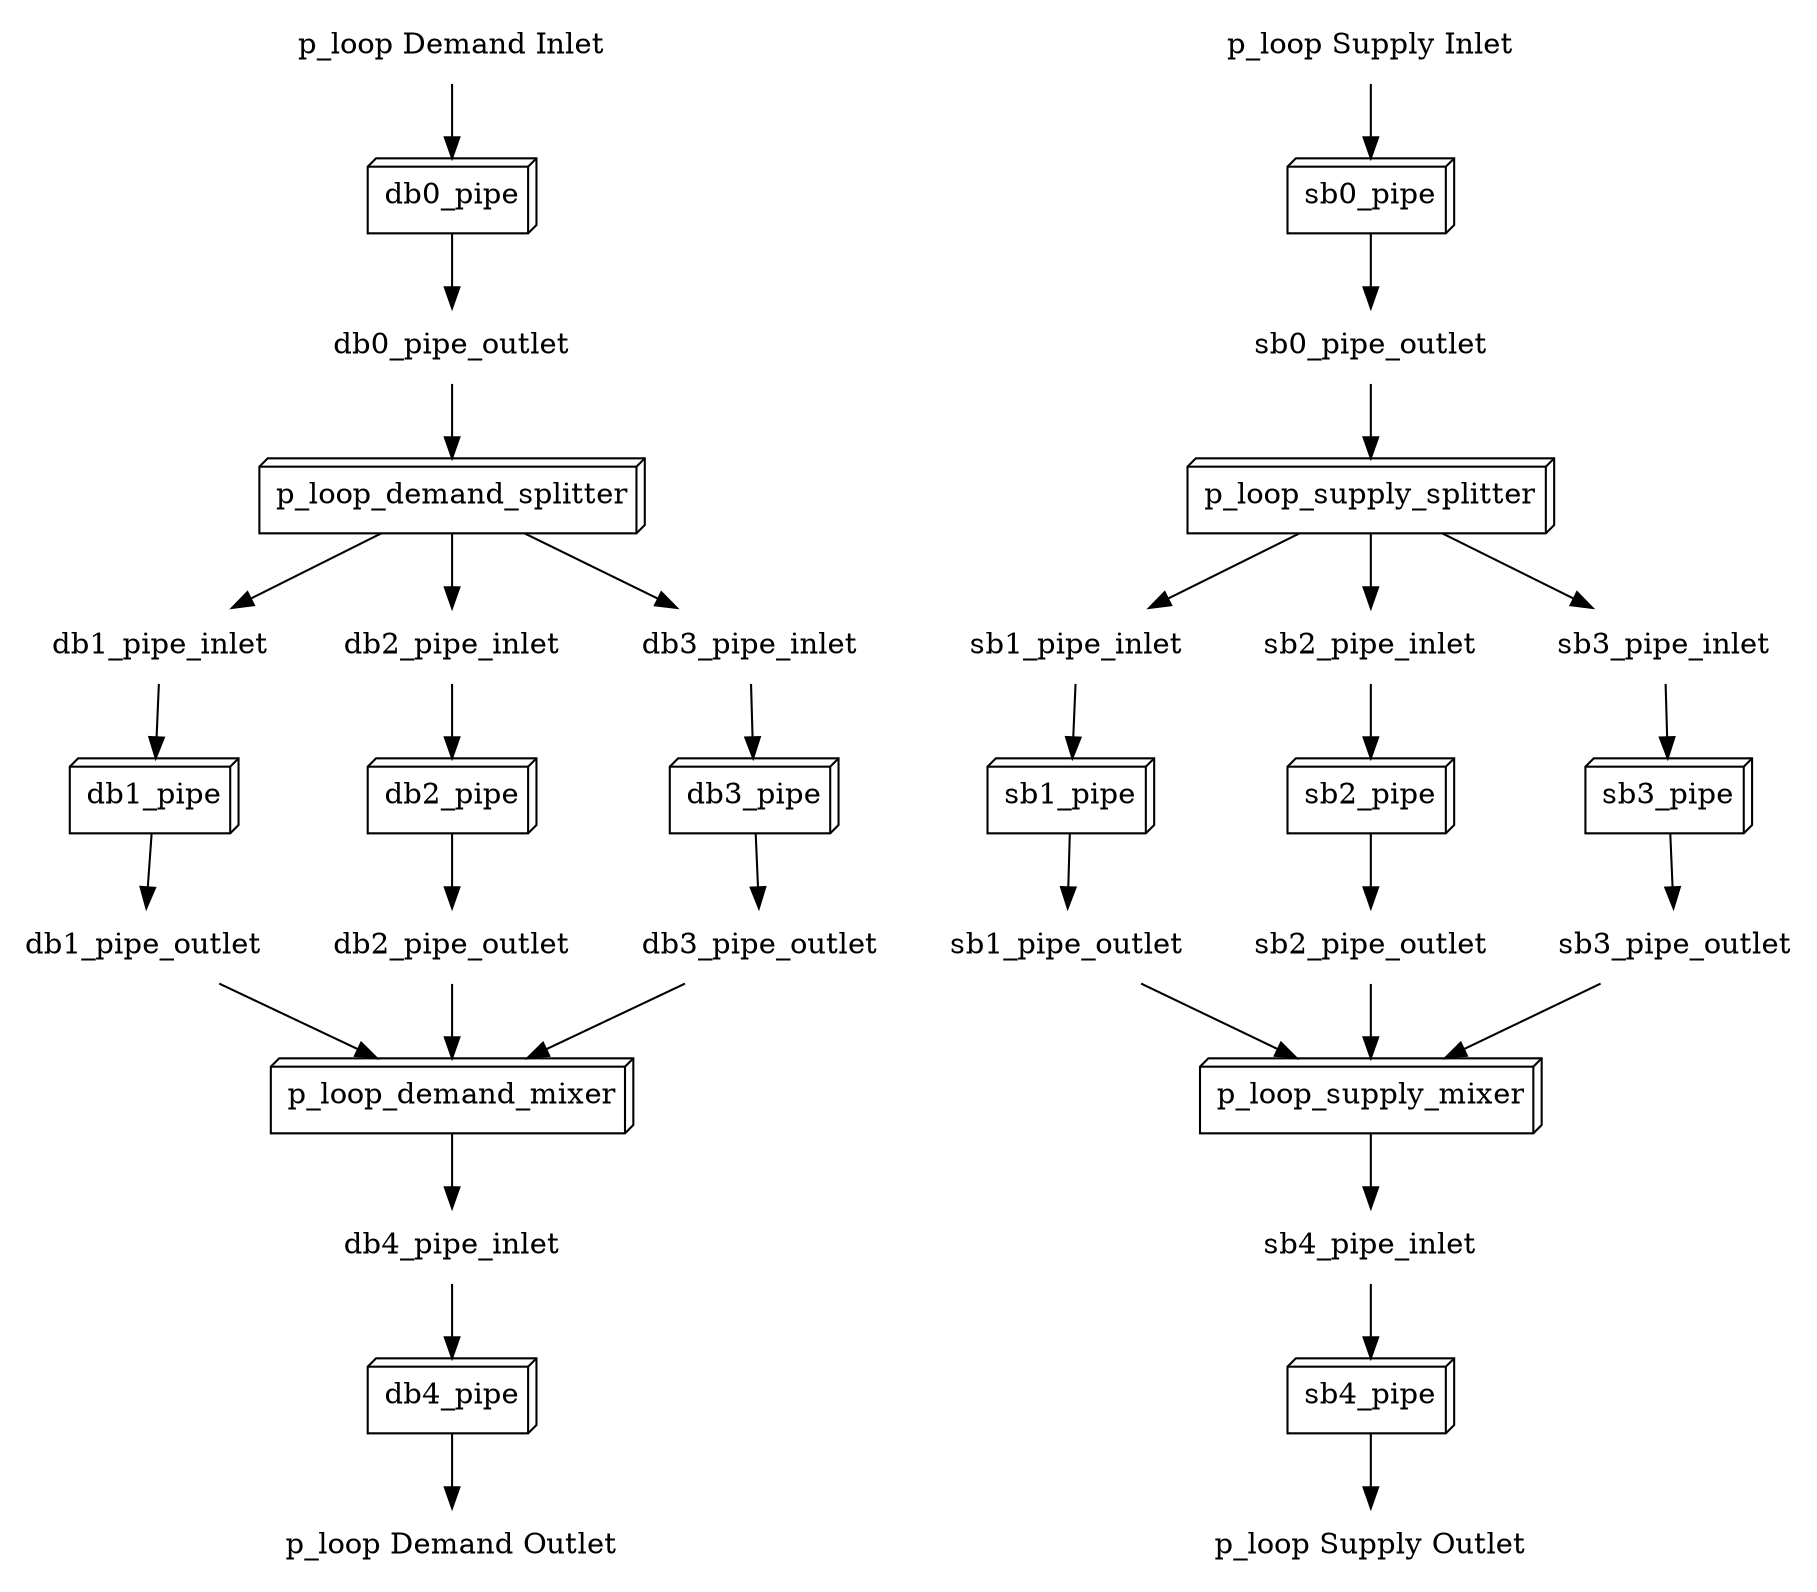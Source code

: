 digraph G {
db0_pipe_outlet [shape=plaintext, label=db0_pipe_outlet];
db1_pipe_inlet [shape=plaintext, label=db1_pipe_inlet];
db1_pipe_outlet [shape=plaintext, label=db1_pipe_outlet];
db2_pipe_inlet [shape=plaintext, label=db2_pipe_inlet];
db2_pipe_outlet [shape=plaintext, label=db2_pipe_outlet];
db3_pipe_inlet [shape=plaintext, label=db3_pipe_inlet];
db3_pipe_outlet [shape=plaintext, label=db3_pipe_outlet];
db4_pipe_inlet [shape=plaintext, label=db4_pipe_inlet];
"p_loop Demand Inlet" [shape=plaintext, label="p_loop Demand Inlet"];
"p_loop Demand Outlet" [shape=plaintext, label="p_loop Demand Outlet"];
"p_loop Supply Inlet" [shape=plaintext, label="p_loop Supply Inlet"];
"p_loop Supply Outlet" [shape=plaintext, label="p_loop Supply Outlet"];
sb0_pipe_outlet [shape=plaintext, label=sb0_pipe_outlet];
sb1_pipe_inlet [shape=plaintext, label=sb1_pipe_inlet];
sb1_pipe_outlet [shape=plaintext, label=sb1_pipe_outlet];
sb2_pipe_inlet [shape=plaintext, label=sb2_pipe_inlet];
sb2_pipe_outlet [shape=plaintext, label=sb2_pipe_outlet];
sb3_pipe_inlet [shape=plaintext, label=sb3_pipe_inlet];
sb3_pipe_outlet [shape=plaintext, label=sb3_pipe_outlet];
sb4_pipe_inlet [shape=plaintext, label=sb4_pipe_inlet];
db0_pipe [shape=box3d, label=db0_pipe];
db1_pipe [shape=box3d, label=db1_pipe];
db2_pipe [shape=box3d, label=db2_pipe];
db3_pipe [shape=box3d, label=db3_pipe];
db4_pipe [shape=box3d, label=db4_pipe];
p_loop_supply_splitter [shape=box3d, label=p_loop_supply_splitter];
p_loop_demand_splitter [shape=box3d, label=p_loop_demand_splitter];
p_loop_supply_mixer [shape=box3d, label=p_loop_supply_mixer];
p_loop_demand_mixer [shape=box3d, label=p_loop_demand_mixer];
sb0_pipe [shape=box3d, label=sb0_pipe];
sb1_pipe [shape=box3d, label=sb1_pipe];
sb2_pipe [shape=box3d, label=sb2_pipe];
sb3_pipe [shape=box3d, label=sb3_pipe];
sb4_pipe [shape=box3d, label=sb4_pipe];
"p_loop Supply Inlet" -> sb0_pipe;
sb0_pipe -> sb0_pipe_outlet;
sb1_pipe_inlet -> sb1_pipe;
sb1_pipe -> sb1_pipe_outlet;
sb2_pipe_inlet -> sb2_pipe;
sb2_pipe -> sb2_pipe_outlet;
sb3_pipe_inlet -> sb3_pipe;
sb3_pipe -> sb3_pipe_outlet;
sb4_pipe_inlet -> sb4_pipe;
sb4_pipe -> "p_loop Supply Outlet";
"p_loop Demand Inlet" -> db0_pipe;
db0_pipe -> db0_pipe_outlet;
db1_pipe_inlet -> db1_pipe;
db1_pipe -> db1_pipe_outlet;
db2_pipe_inlet -> db2_pipe;
db2_pipe -> db2_pipe_outlet;
db3_pipe_inlet -> db3_pipe;
db3_pipe -> db3_pipe_outlet;
db4_pipe_inlet -> db4_pipe;
db4_pipe -> "p_loop Demand Outlet";
sb0_pipe_outlet -> p_loop_supply_splitter;
p_loop_supply_splitter -> sb1_pipe_inlet;
p_loop_supply_splitter -> sb2_pipe_inlet;
p_loop_supply_splitter -> sb3_pipe_inlet;
db0_pipe_outlet -> p_loop_demand_splitter;
p_loop_demand_splitter -> db1_pipe_inlet;
p_loop_demand_splitter -> db2_pipe_inlet;
p_loop_demand_splitter -> db3_pipe_inlet;
p_loop_supply_mixer -> sb4_pipe_inlet;
sb1_pipe_outlet -> p_loop_supply_mixer;
sb2_pipe_outlet -> p_loop_supply_mixer;
sb3_pipe_outlet -> p_loop_supply_mixer;
p_loop_demand_mixer -> db4_pipe_inlet;
db1_pipe_outlet -> p_loop_demand_mixer;
db2_pipe_outlet -> p_loop_demand_mixer;
db3_pipe_outlet -> p_loop_demand_mixer;
}
